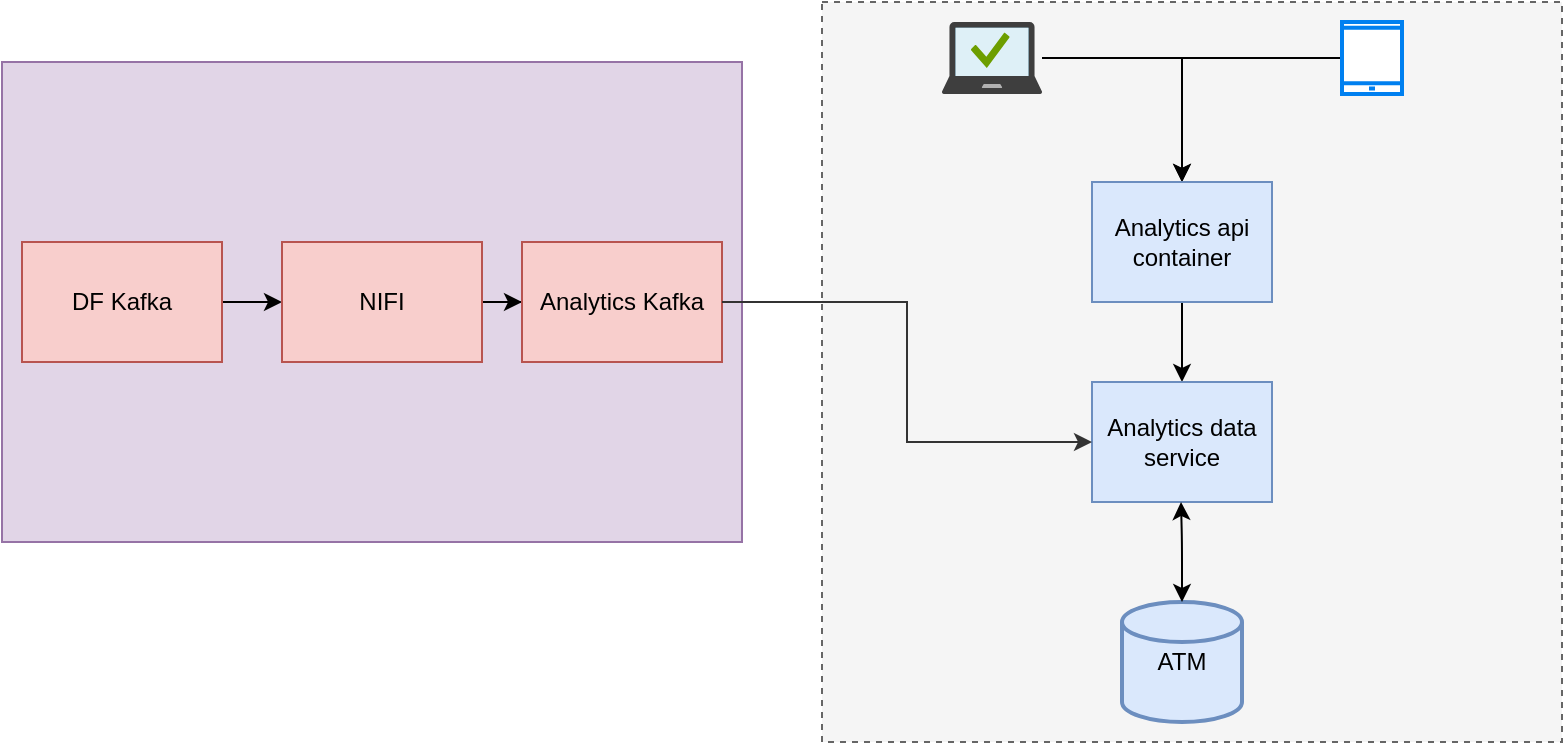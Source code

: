 <mxfile version="14.8.0" type="device"><diagram id="jZ3BKOqL2n1lknHr_jiP" name="Page-1"><mxGraphModel dx="1812" dy="436" grid="1" gridSize="10" guides="1" tooltips="1" connect="1" arrows="1" fold="1" page="1" pageScale="1" pageWidth="850" pageHeight="1100" math="0" shadow="0"><root><mxCell id="0"/><mxCell id="1" parent="0"/><mxCell id="udrfQkSKQR6d0VpEfLiv-1" value="Analytics-api-container" style="rounded=0;whiteSpace=wrap;html=1;" vertex="1" parent="1"><mxGeometry x="500" y="100" width="120" height="60" as="geometry"/></mxCell><mxCell id="udrfQkSKQR6d0VpEfLiv-12" style="edgeStyle=orthogonalEdgeStyle;rounded=0;orthogonalLoop=1;jettySize=auto;html=1;exitX=0.5;exitY=0;exitDx=0;exitDy=0;entryX=0.5;entryY=1;entryDx=0;entryDy=0;" edge="1" parent="1" target="udrfQkSKQR6d0VpEfLiv-1"><mxGeometry relative="1" as="geometry"><mxPoint x="750" y="170" as="sourcePoint"/></mxGeometry></mxCell><mxCell id="udrfQkSKQR6d0VpEfLiv-22" value="" style="rounded=0;whiteSpace=wrap;html=1;fillColor=#e1d5e7;strokeColor=#9673a6;" vertex="1" parent="1"><mxGeometry x="-10" y="40" width="370" height="240" as="geometry"/></mxCell><mxCell id="udrfQkSKQR6d0VpEfLiv-27" style="edgeStyle=orthogonalEdgeStyle;rounded=0;orthogonalLoop=1;jettySize=auto;html=1;exitX=1;exitY=0.5;exitDx=0;exitDy=0;entryX=0;entryY=0.5;entryDx=0;entryDy=0;" edge="1" parent="1" source="udrfQkSKQR6d0VpEfLiv-23" target="udrfQkSKQR6d0VpEfLiv-25"><mxGeometry relative="1" as="geometry"/></mxCell><mxCell id="udrfQkSKQR6d0VpEfLiv-23" value="DF Kafka" style="rounded=0;whiteSpace=wrap;html=1;fillColor=#f8cecc;strokeColor=#b85450;" vertex="1" parent="1"><mxGeometry y="130" width="100" height="60" as="geometry"/></mxCell><mxCell id="udrfQkSKQR6d0VpEfLiv-28" style="edgeStyle=orthogonalEdgeStyle;rounded=0;orthogonalLoop=1;jettySize=auto;html=1;" edge="1" parent="1" source="udrfQkSKQR6d0VpEfLiv-25" target="udrfQkSKQR6d0VpEfLiv-26"><mxGeometry relative="1" as="geometry"/></mxCell><mxCell id="udrfQkSKQR6d0VpEfLiv-25" value="NIFI" style="rounded=0;whiteSpace=wrap;html=1;fillColor=#f8cecc;strokeColor=#b85450;" vertex="1" parent="1"><mxGeometry x="130" y="130" width="100" height="60" as="geometry"/></mxCell><mxCell id="udrfQkSKQR6d0VpEfLiv-26" value="Analytics Kafka" style="rounded=0;whiteSpace=wrap;html=1;fillColor=#f8cecc;strokeColor=#b85450;" vertex="1" parent="1"><mxGeometry x="250" y="130" width="100" height="60" as="geometry"/></mxCell><mxCell id="udrfQkSKQR6d0VpEfLiv-30" value="" style="whiteSpace=wrap;html=1;aspect=fixed;fillColor=#f5f5f5;strokeColor=#666666;fontColor=#333333;dashed=1;" vertex="1" parent="1"><mxGeometry x="400" y="10" width="370" height="370" as="geometry"/></mxCell><mxCell id="udrfQkSKQR6d0VpEfLiv-40" style="edgeStyle=orthogonalEdgeStyle;rounded=0;orthogonalLoop=1;jettySize=auto;html=1;entryX=0.5;entryY=0;entryDx=0;entryDy=0;" edge="1" parent="1" source="udrfQkSKQR6d0VpEfLiv-31" target="udrfQkSKQR6d0VpEfLiv-33"><mxGeometry relative="1" as="geometry"/></mxCell><mxCell id="udrfQkSKQR6d0VpEfLiv-31" value="" style="aspect=fixed;html=1;points=[];align=center;image;fontSize=12;image=img/lib/mscae/Managed_Desktop.svg;" vertex="1" parent="1"><mxGeometry x="460" y="20" width="50" height="36" as="geometry"/></mxCell><mxCell id="udrfQkSKQR6d0VpEfLiv-41" style="edgeStyle=orthogonalEdgeStyle;rounded=0;orthogonalLoop=1;jettySize=auto;html=1;entryX=0.5;entryY=0;entryDx=0;entryDy=0;" edge="1" parent="1" source="udrfQkSKQR6d0VpEfLiv-32" target="udrfQkSKQR6d0VpEfLiv-33"><mxGeometry relative="1" as="geometry"/></mxCell><mxCell id="udrfQkSKQR6d0VpEfLiv-32" value="" style="html=1;verticalLabelPosition=bottom;align=center;labelBackgroundColor=#ffffff;verticalAlign=top;strokeWidth=2;strokeColor=#0080F0;shadow=0;dashed=0;shape=mxgraph.ios7.icons.smartphone;" vertex="1" parent="1"><mxGeometry x="660" y="20" width="30" height="36" as="geometry"/></mxCell><mxCell id="udrfQkSKQR6d0VpEfLiv-39" style="edgeStyle=orthogonalEdgeStyle;rounded=0;orthogonalLoop=1;jettySize=auto;html=1;entryX=0.5;entryY=0;entryDx=0;entryDy=0;" edge="1" parent="1" source="udrfQkSKQR6d0VpEfLiv-33" target="udrfQkSKQR6d0VpEfLiv-34"><mxGeometry relative="1" as="geometry"/></mxCell><mxCell id="udrfQkSKQR6d0VpEfLiv-33" value="Analytics api container" style="rounded=0;whiteSpace=wrap;html=1;fillColor=#dae8fc;strokeColor=#6c8ebf;" vertex="1" parent="1"><mxGeometry x="535" y="100" width="90" height="60" as="geometry"/></mxCell><mxCell id="udrfQkSKQR6d0VpEfLiv-34" value="Analytics data service" style="rounded=0;whiteSpace=wrap;html=1;fillColor=#dae8fc;strokeColor=#6c8ebf;" vertex="1" parent="1"><mxGeometry x="535" y="200" width="90" height="60" as="geometry"/></mxCell><mxCell id="udrfQkSKQR6d0VpEfLiv-36" value="ATM" style="strokeWidth=2;html=1;shape=mxgraph.flowchart.database;whiteSpace=wrap;fillColor=#dae8fc;strokeColor=#6c8ebf;" vertex="1" parent="1"><mxGeometry x="550" y="310" width="60" height="60" as="geometry"/></mxCell><mxCell id="udrfQkSKQR6d0VpEfLiv-38" value="" style="endArrow=classic;startArrow=classic;html=1;" edge="1" parent="1"><mxGeometry width="50" height="50" relative="1" as="geometry"><mxPoint x="580" y="310" as="sourcePoint"/><mxPoint x="579.5" y="260" as="targetPoint"/><Array as="points"><mxPoint x="580" y="280"/></Array></mxGeometry></mxCell><mxCell id="udrfQkSKQR6d0VpEfLiv-42" style="edgeStyle=orthogonalEdgeStyle;rounded=0;orthogonalLoop=1;jettySize=auto;html=1;entryX=0;entryY=0.5;entryDx=0;entryDy=0;strokeColor=#333333;" edge="1" parent="1" source="udrfQkSKQR6d0VpEfLiv-26" target="udrfQkSKQR6d0VpEfLiv-34"><mxGeometry relative="1" as="geometry"/></mxCell></root></mxGraphModel></diagram></mxfile>